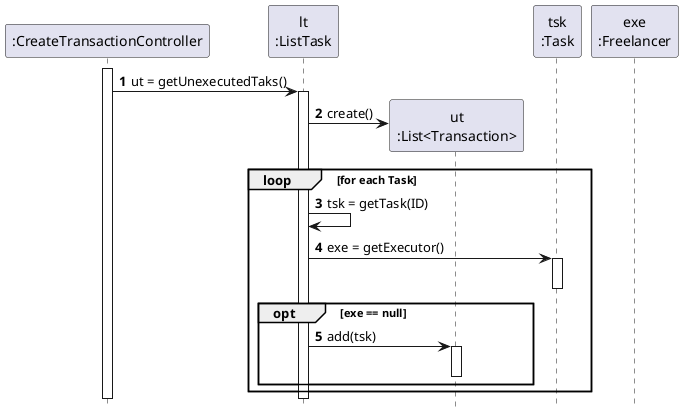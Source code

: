 @startuml UC1_Detail_getUnexecutedTaks
autonumber
hide footbox

participant ":CreateTransactionController" as cnt
participant "lt\n:ListTask" as lt
participant "ut\n:List<Transaction>" as ut
participant "tsk\n:Task" as tsk
participant "exe\n:Freelancer" as exe

activate cnt
        cnt -> lt : ut = getUnexecutedTaks()
        activate lt
                lt -> ut ** : create()
                loop for each Task
                        lt -> lt : tsk = getTask(ID)
                        lt -> tsk : exe = getExecutor()
                        activate tsk
                        deactivate tsk
                        opt exe == null
                                lt -> ut : add(tsk)
                                activate ut
                                deactivate ut
                        end
                end
        deactivate lt
deactivate cnt

@enduml